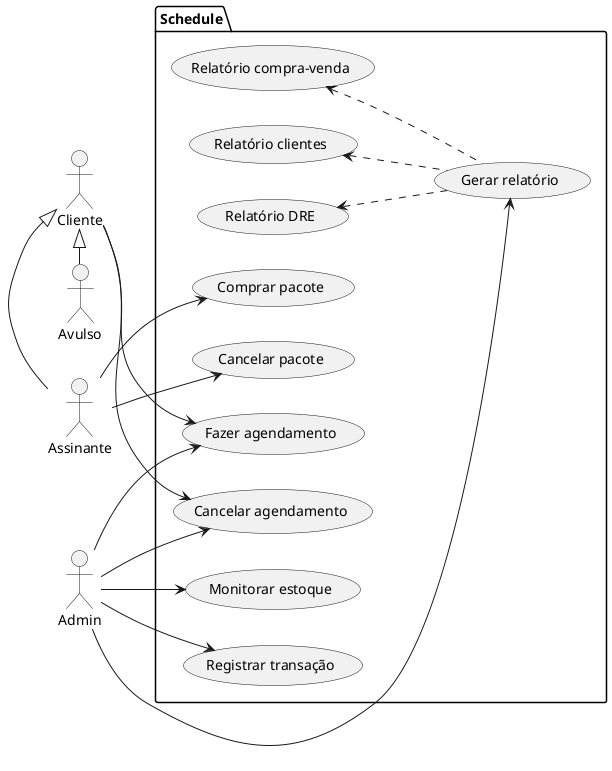 @startuml "use-cases"
left to right direction
actor Cliente as C
actor Admin as A
actor Assinante as S
actor Avulso as V
package Schedule{
  usecase "Fazer agendamento" as UC1
  usecase "Cancelar agendamento" as UC2
  usecase "Comprar pacote" as UC3
  usecase "Cancelar pacote" as UC4
  usecase "Monitorar estoque" as UC5
  usecase "Registrar transação" as UC6
  usecase "Gerar relatório" as UC7
  usecase "Relatório clientes" as UC8
  usecase "Relatório compra-venda" as UC9
  usecase "Relatório DRE" as UC10
}
C <|-right- S
C <|-right- V
A --> UC1
A --> UC2
A --> UC5
A --> UC6
A --> UC7
S --> UC3
S --> UC4
C --> UC1
C --> UC2
(UC7) .up.> (UC8)
(UC7) .up.> (UC9)
(UC7) .up.> (UC10)
@enduml
